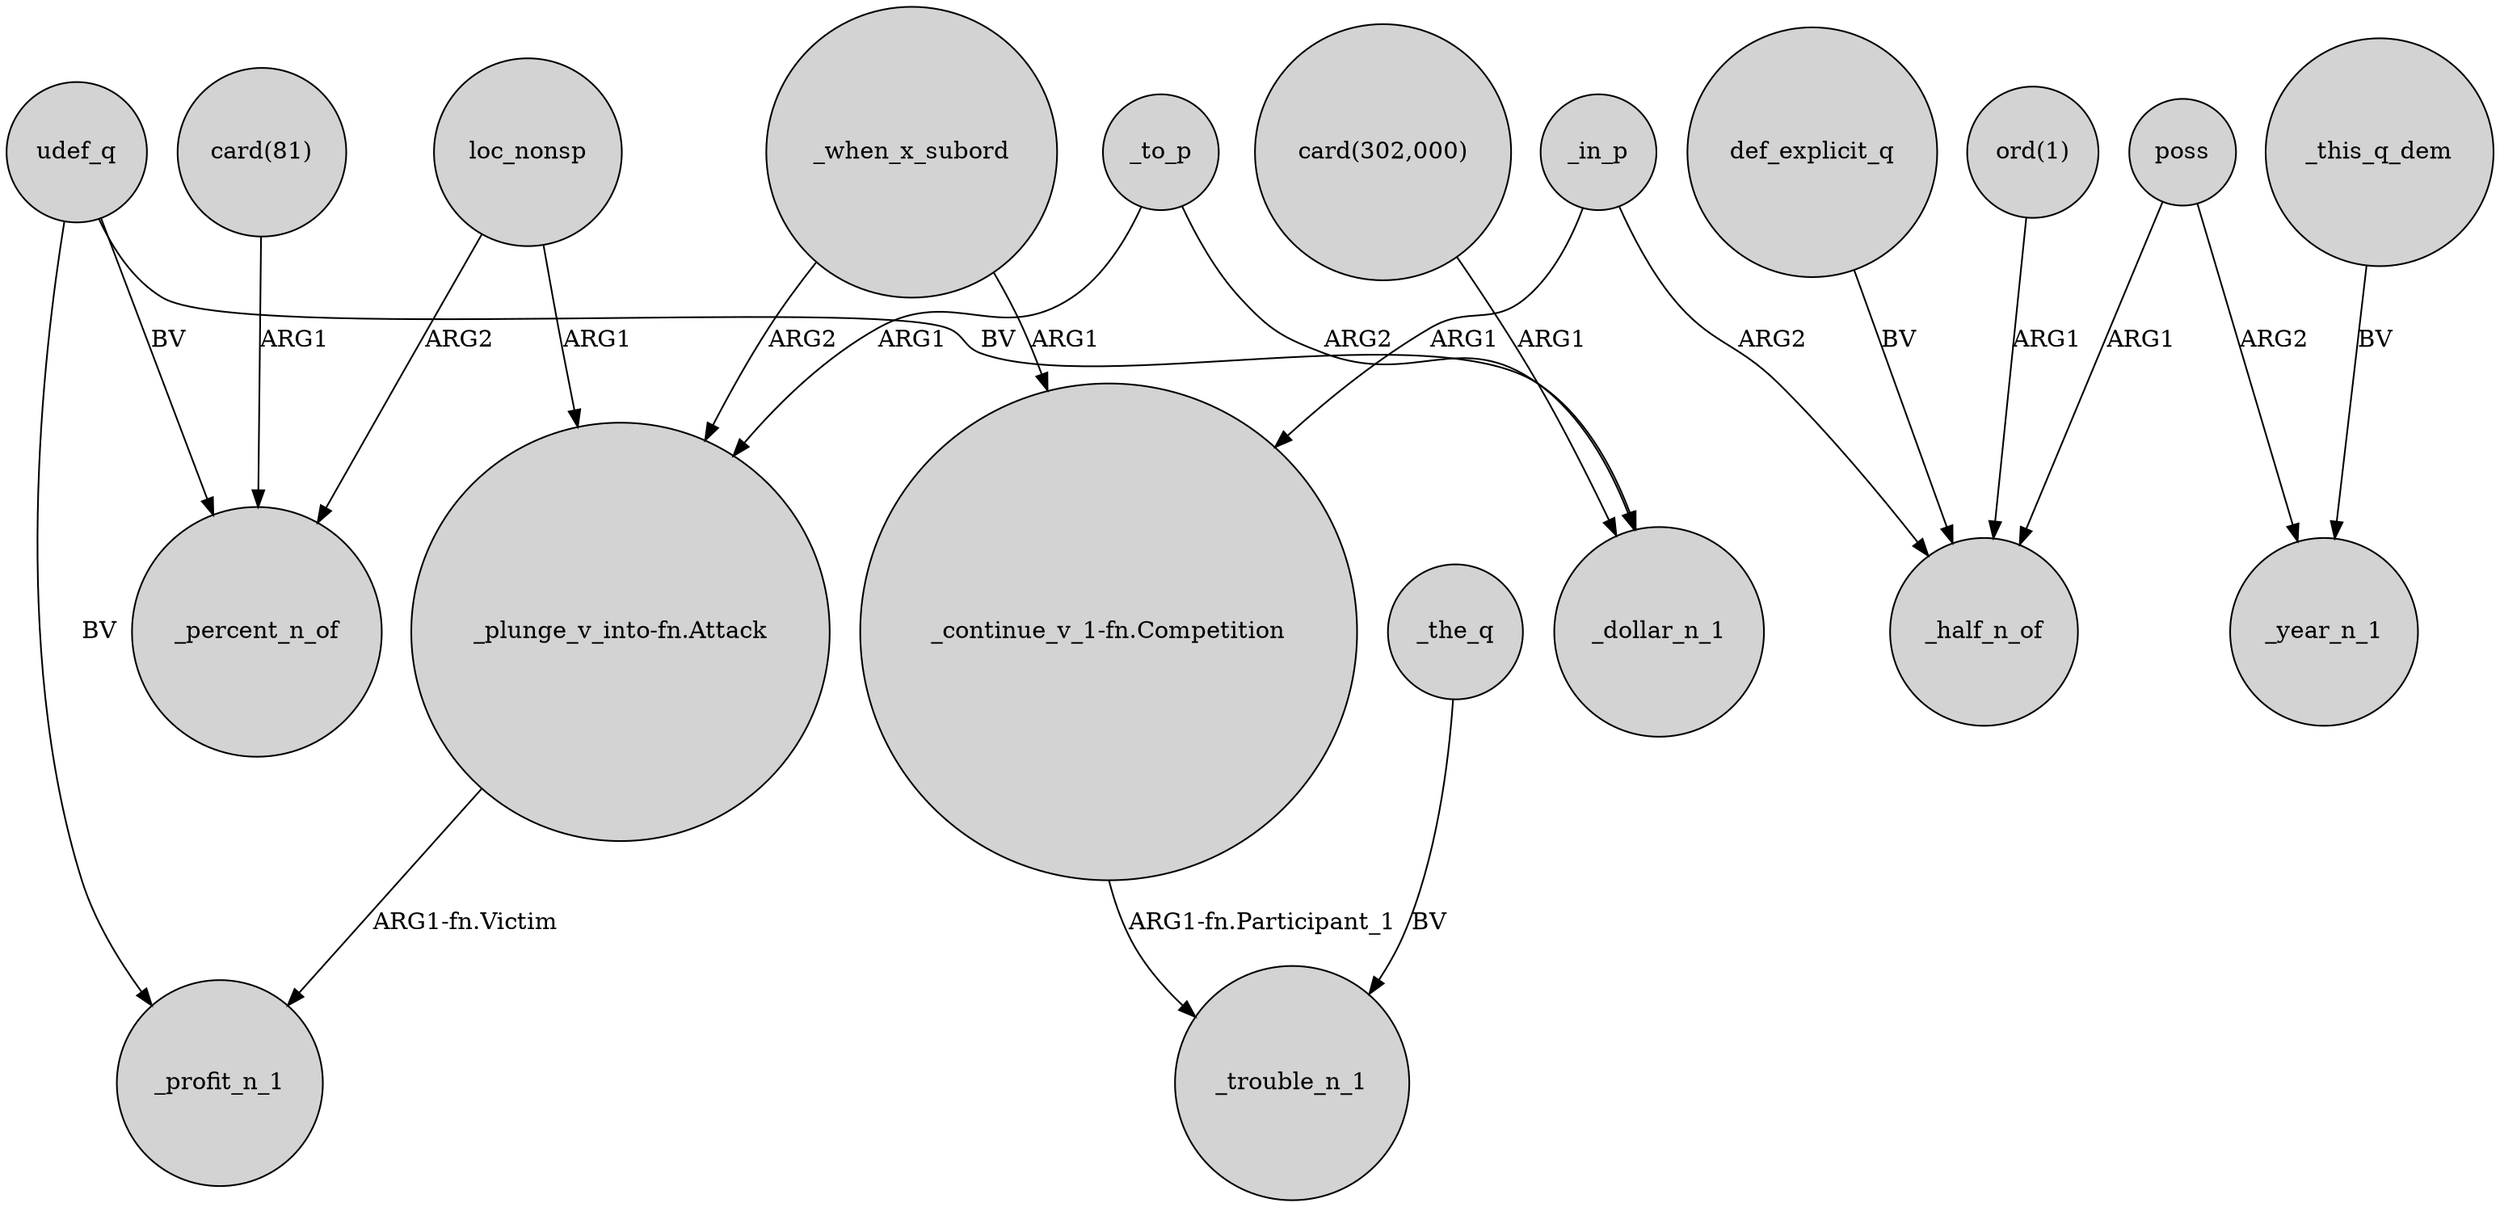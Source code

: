 digraph {
	node [shape=circle style=filled]
	"card(81)" -> _percent_n_of [label=ARG1]
	_when_x_subord -> "_continue_v_1-fn.Competition" [label=ARG1]
	poss -> _year_n_1 [label=ARG2]
	_the_q -> _trouble_n_1 [label=BV]
	udef_q -> _profit_n_1 [label=BV]
	_when_x_subord -> "_plunge_v_into-fn.Attack" [label=ARG2]
	_to_p -> _dollar_n_1 [label=ARG2]
	_to_p -> "_plunge_v_into-fn.Attack" [label=ARG1]
	def_explicit_q -> _half_n_of [label=BV]
	poss -> _half_n_of [label=ARG1]
	"_continue_v_1-fn.Competition" -> _trouble_n_1 [label="ARG1-fn.Participant_1"]
	udef_q -> _percent_n_of [label=BV]
	"ord(1)" -> _half_n_of [label=ARG1]
	udef_q -> _dollar_n_1 [label=BV]
	_this_q_dem -> _year_n_1 [label=BV]
	loc_nonsp -> "_plunge_v_into-fn.Attack" [label=ARG1]
	_in_p -> _half_n_of [label=ARG2]
	"card(302,000)" -> _dollar_n_1 [label=ARG1]
	_in_p -> "_continue_v_1-fn.Competition" [label=ARG1]
	"_plunge_v_into-fn.Attack" -> _profit_n_1 [label="ARG1-fn.Victim"]
	loc_nonsp -> _percent_n_of [label=ARG2]
}
